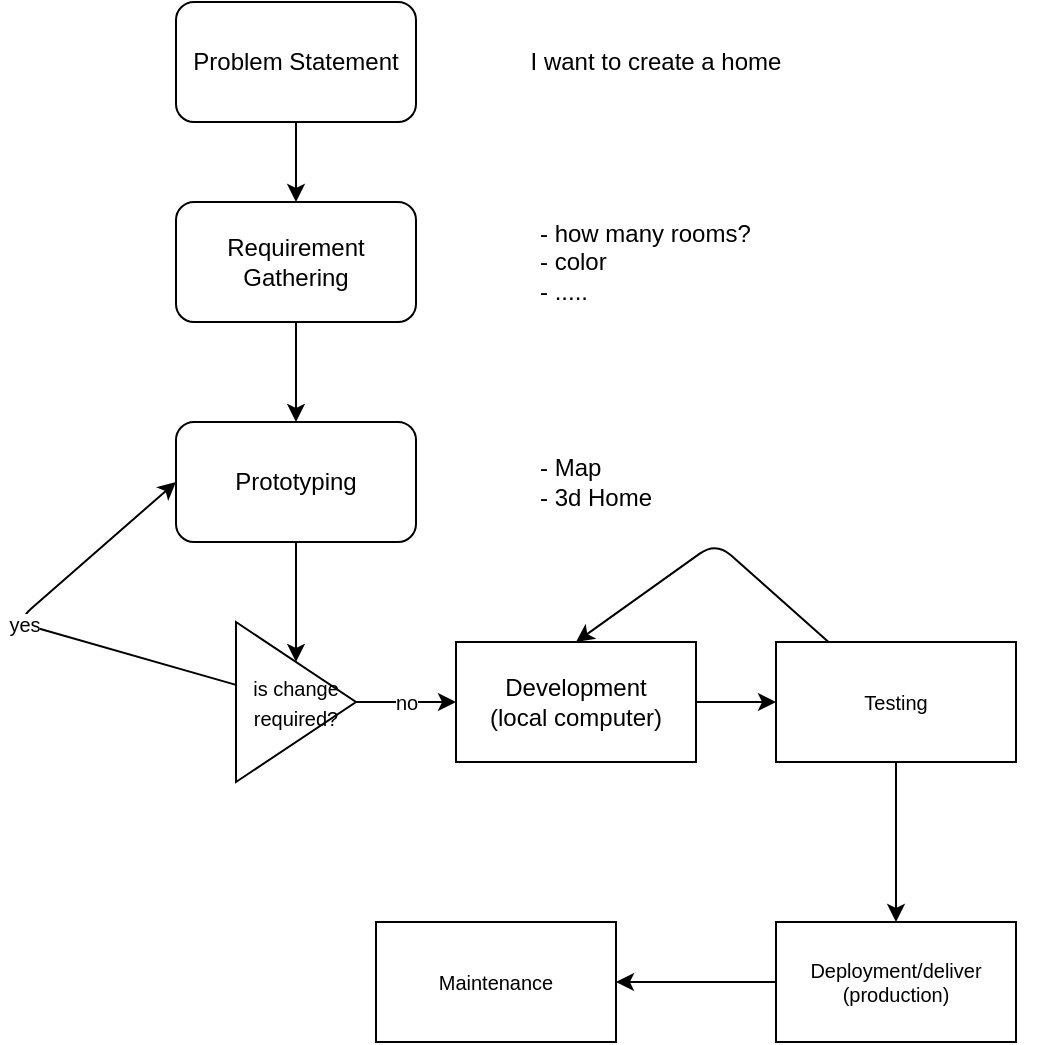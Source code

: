 <mxfile>
    <diagram id="TUVYLinOwtTGujl3XRfM" name="Page-1">
        <mxGraphModel dx="800" dy="423" grid="1" gridSize="10" guides="1" tooltips="1" connect="1" arrows="1" fold="1" page="1" pageScale="1" pageWidth="827" pageHeight="1169" math="0" shadow="0">
            <root>
                <mxCell id="0"/>
                <mxCell id="1" parent="0"/>
                <mxCell id="5" value="" style="edgeStyle=none;html=1;" edge="1" parent="1" source="2" target="4">
                    <mxGeometry relative="1" as="geometry"/>
                </mxCell>
                <mxCell id="2" value="Problem Statement" style="rounded=1;whiteSpace=wrap;html=1;" vertex="1" parent="1">
                    <mxGeometry x="330" y="90" width="120" height="60" as="geometry"/>
                </mxCell>
                <mxCell id="3" value="I want to create a home" style="text;html=1;strokeColor=none;fillColor=none;align=center;verticalAlign=middle;whiteSpace=wrap;rounded=0;" vertex="1" parent="1">
                    <mxGeometry x="500" y="105" width="140" height="30" as="geometry"/>
                </mxCell>
                <mxCell id="9" value="" style="edgeStyle=none;html=1;" edge="1" parent="1" source="4" target="8">
                    <mxGeometry relative="1" as="geometry"/>
                </mxCell>
                <mxCell id="4" value="Requirement Gathering" style="rounded=1;whiteSpace=wrap;html=1;" vertex="1" parent="1">
                    <mxGeometry x="330" y="190" width="120" height="60" as="geometry"/>
                </mxCell>
                <mxCell id="7" value="- how many rooms?&lt;br&gt;- color&lt;br&gt;- ....." style="text;html=1;strokeColor=none;fillColor=none;align=left;verticalAlign=middle;whiteSpace=wrap;rounded=0;" vertex="1" parent="1">
                    <mxGeometry x="510" y="205" width="250" height="30" as="geometry"/>
                </mxCell>
                <mxCell id="13" value="" style="edgeStyle=none;html=1;" edge="1" parent="1" source="8" target="11">
                    <mxGeometry relative="1" as="geometry"/>
                </mxCell>
                <mxCell id="8" value="Prototyping" style="rounded=1;whiteSpace=wrap;html=1;" vertex="1" parent="1">
                    <mxGeometry x="330" y="300" width="120" height="60" as="geometry"/>
                </mxCell>
                <mxCell id="10" value="- Map&lt;br&gt;- 3d Home&lt;br&gt;" style="text;html=1;strokeColor=none;fillColor=none;align=left;verticalAlign=middle;whiteSpace=wrap;rounded=0;" vertex="1" parent="1">
                    <mxGeometry x="510" y="300" width="250" height="60" as="geometry"/>
                </mxCell>
                <mxCell id="16" value="yes" style="edgeStyle=none;html=1;entryX=0;entryY=0.5;entryDx=0;entryDy=0;fontSize=10;" edge="1" parent="1" source="11" target="8">
                    <mxGeometry relative="1" as="geometry">
                        <Array as="points">
                            <mxPoint x="250" y="400"/>
                        </Array>
                    </mxGeometry>
                </mxCell>
                <mxCell id="18" value="no" style="edgeStyle=none;html=1;fontSize=10;" edge="1" parent="1" source="11" target="17">
                    <mxGeometry relative="1" as="geometry"/>
                </mxCell>
                <mxCell id="11" value="&lt;font style=&quot;font-size: 10px;&quot;&gt;is change required?&lt;/font&gt;" style="triangle;whiteSpace=wrap;html=1;" vertex="1" parent="1">
                    <mxGeometry x="360" y="400" width="60" height="80" as="geometry"/>
                </mxCell>
                <mxCell id="21" style="edgeStyle=none;html=1;fontSize=10;" edge="1" parent="1" source="17" target="19">
                    <mxGeometry relative="1" as="geometry"/>
                </mxCell>
                <mxCell id="17" value="Development&lt;br&gt;(local computer)" style="whiteSpace=wrap;html=1;" vertex="1" parent="1">
                    <mxGeometry x="470" y="410" width="120" height="60" as="geometry"/>
                </mxCell>
                <mxCell id="20" style="edgeStyle=none;html=1;entryX=0.5;entryY=0;entryDx=0;entryDy=0;fontSize=10;" edge="1" parent="1" source="19" target="17">
                    <mxGeometry relative="1" as="geometry">
                        <Array as="points">
                            <mxPoint x="600" y="360"/>
                        </Array>
                    </mxGeometry>
                </mxCell>
                <mxCell id="23" value="" style="edgeStyle=none;html=1;fontSize=10;" edge="1" parent="1" source="19" target="22">
                    <mxGeometry relative="1" as="geometry"/>
                </mxCell>
                <mxCell id="19" value="Testing" style="whiteSpace=wrap;html=1;fontSize=10;" vertex="1" parent="1">
                    <mxGeometry x="630" y="410" width="120" height="60" as="geometry"/>
                </mxCell>
                <mxCell id="25" value="" style="edgeStyle=none;html=1;fontSize=10;" edge="1" parent="1" source="22" target="24">
                    <mxGeometry relative="1" as="geometry"/>
                </mxCell>
                <mxCell id="22" value="Deployment/deliver&lt;br&gt;(production)" style="whiteSpace=wrap;html=1;fontSize=10;" vertex="1" parent="1">
                    <mxGeometry x="630" y="550" width="120" height="60" as="geometry"/>
                </mxCell>
                <mxCell id="24" value="Maintenance" style="whiteSpace=wrap;html=1;fontSize=10;" vertex="1" parent="1">
                    <mxGeometry x="430" y="550" width="120" height="60" as="geometry"/>
                </mxCell>
            </root>
        </mxGraphModel>
    </diagram>
</mxfile>